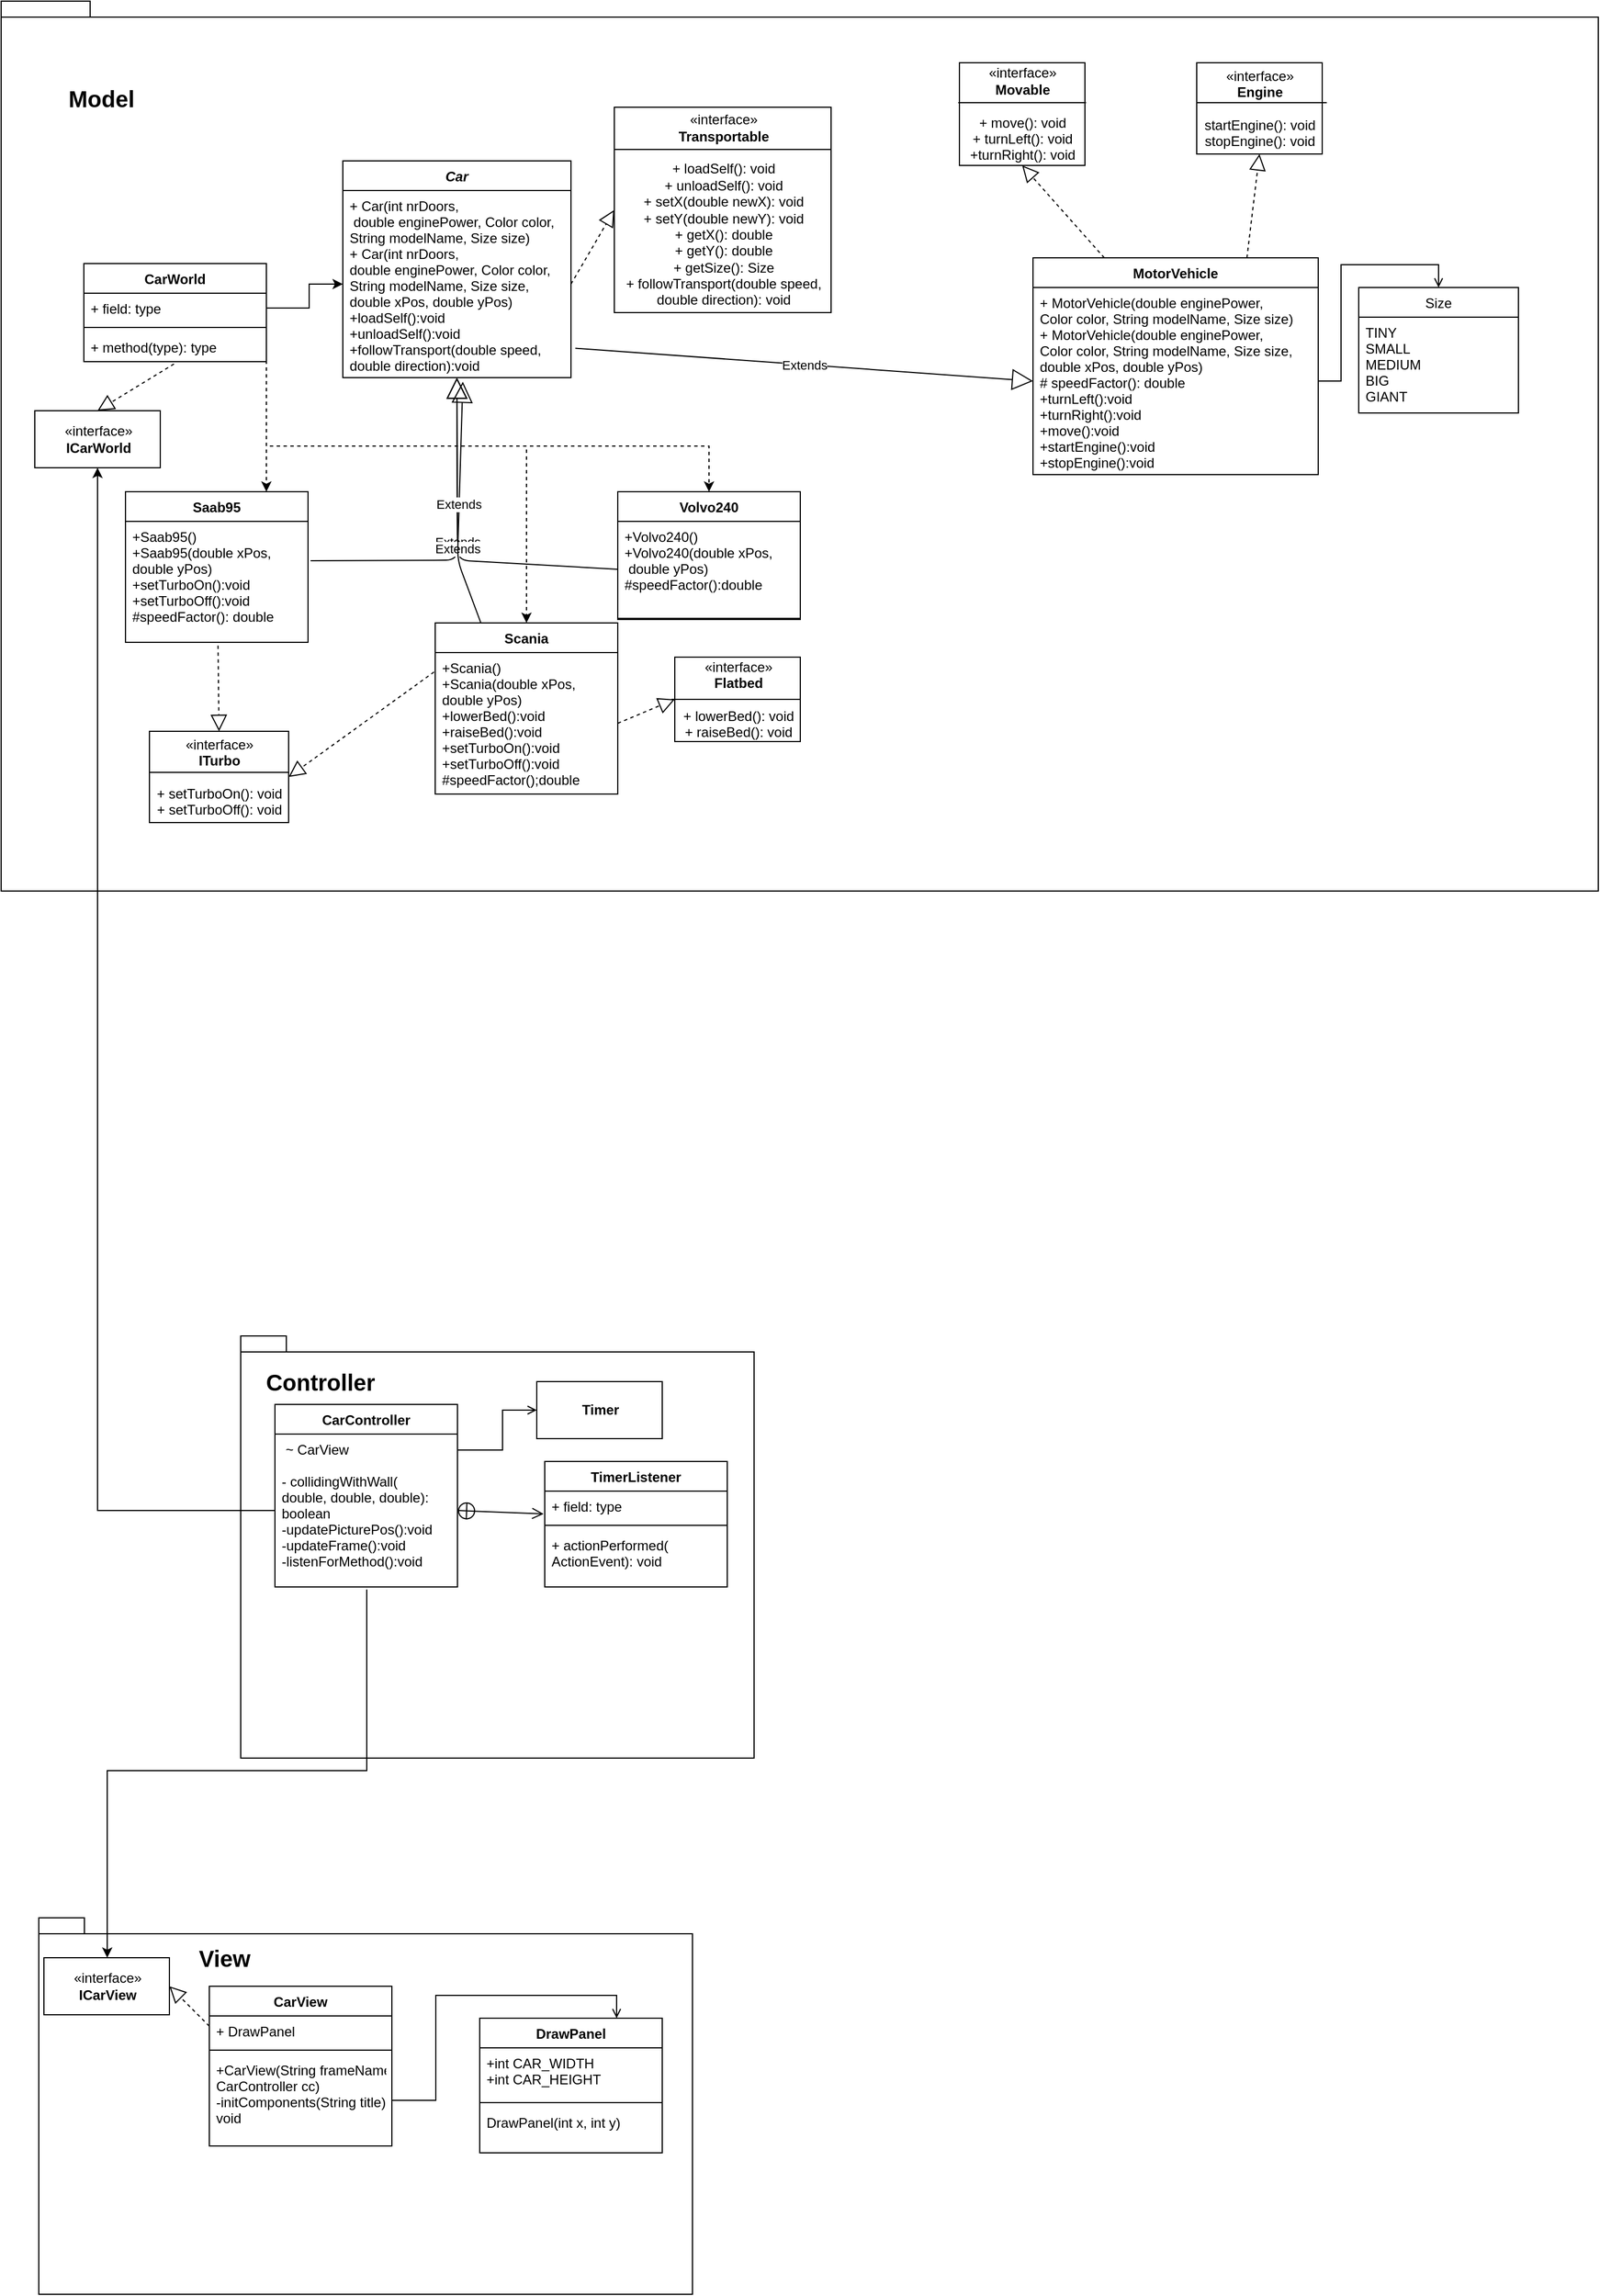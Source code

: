 <mxfile version="12.3.6" type="github" pages="1">
  <diagram name="Page-1" id="b5b7bab2-c9e2-2cf4-8b2a-24fd1a2a6d21">
    <mxGraphModel dx="1483" dy="1998" grid="1" gridSize="10" guides="1" tooltips="1" connect="1" arrows="1" fold="1" page="1" pageScale="1" pageWidth="827" pageHeight="1169" background="#ffffff" math="0" shadow="0">
      <root>
        <mxCell id="0"/>
        <mxCell id="1" parent="0"/>
        <mxCell id="0avZA_CFxRZf8qwIsZVG-3" value="" style="shape=folder;fontStyle=1;spacingTop=10;tabWidth=40;tabHeight=14;tabPosition=left;html=1;" vertex="1" parent="1">
          <mxGeometry x="40" y="-1130" width="1400" height="780" as="geometry"/>
        </mxCell>
        <mxCell id="50sDM0IluNqHPnj_dnaF-17" value="" style="shape=folder;fontStyle=1;spacingTop=10;tabWidth=40;tabHeight=14;tabPosition=left;html=1;" parent="1" vertex="1">
          <mxGeometry x="250" y="40" width="450" height="370" as="geometry"/>
        </mxCell>
        <mxCell id="50sDM0IluNqHPnj_dnaF-10" value="" style="shape=folder;fontStyle=1;spacingTop=10;tabWidth=40;tabHeight=14;tabPosition=left;html=1;" parent="1" vertex="1">
          <mxGeometry x="73" y="550" width="573" height="330" as="geometry"/>
        </mxCell>
        <mxCell id="A2BCTbo7lUN5HEoxAGUj-3" value="Car" style="swimlane;fontStyle=3;childLayout=stackLayout;horizontal=1;startSize=26;fillColor=none;horizontalStack=0;resizeParent=1;resizeParentMax=0;resizeLast=0;collapsible=1;marginBottom=0;" parent="1" vertex="1">
          <mxGeometry x="339.5" y="-990" width="200" height="190" as="geometry">
            <mxRectangle x="334" y="-875" width="50" height="26" as="alternateBounds"/>
          </mxGeometry>
        </mxCell>
        <mxCell id="A2BCTbo7lUN5HEoxAGUj-4" value="+ Car(int nrDoors,&#xa; double enginePower, Color color, &#xa;String modelName, Size size)&#xa;+ Car(int nrDoors, &#xa;double enginePower, Color color, &#xa;String modelName, Size size,&#xa;double xPos, double yPos)&#xa;+loadSelf():void&#xa;+unloadSelf():void&#xa;+followTransport(double speed,&#xa;double direction):void " style="text;strokeColor=none;fillColor=none;align=left;verticalAlign=top;spacingLeft=4;spacingRight=4;overflow=hidden;rotatable=0;points=[[0,0.5],[1,0.5]];portConstraint=eastwest;" parent="A2BCTbo7lUN5HEoxAGUj-3" vertex="1">
          <mxGeometry y="26" width="200" height="164" as="geometry"/>
        </mxCell>
        <mxCell id="A2BCTbo7lUN5HEoxAGUj-7" value="«interface»&lt;br&gt;&lt;b&gt;Transportable&lt;/b&gt;&lt;br&gt;&lt;br&gt;+ loadSelf(): void&lt;br&gt;+ unloadSelf(): void&lt;br&gt;+ setX(double newX): void&lt;br&gt;+ setY(double newY): void&lt;br&gt;+ getX(): double&lt;br&gt;+ getY(): double&lt;br&gt;+ getSize(): Size&lt;br&gt;+ followTransport(double speed,&lt;br&gt;double direction): void" style="html=1;" parent="1" vertex="1">
          <mxGeometry x="577.5" y="-1037" width="190" height="180" as="geometry"/>
        </mxCell>
        <mxCell id="A2BCTbo7lUN5HEoxAGUj-8" value="«interface»&lt;br&gt;&lt;b&gt;ITurbo&lt;/b&gt;&lt;br&gt;&lt;br&gt;+ setTurboOn(): void&lt;br&gt;+ setTurboOff(): void" style="html=1;" parent="1" vertex="1">
          <mxGeometry x="170" y="-490" width="122" height="80" as="geometry"/>
        </mxCell>
        <mxCell id="A2BCTbo7lUN5HEoxAGUj-9" value="«interface»&lt;br&gt;&lt;b&gt;Flatbed&lt;/b&gt;&lt;br&gt;&lt;br&gt;+ lowerBed(): void&lt;br&gt;+ raiseBed(): void" style="html=1;" parent="1" vertex="1">
          <mxGeometry x="630.5" y="-555" width="110" height="74" as="geometry"/>
        </mxCell>
        <mxCell id="A2BCTbo7lUN5HEoxAGUj-10" value="«interface»&lt;br&gt;&lt;b&gt;Engine&lt;/b&gt;&lt;br&gt;&lt;br&gt;startEngine(): void&lt;br&gt;stopEngine(): void" style="html=1;" parent="1" vertex="1">
          <mxGeometry x="1088" y="-1076" width="110" height="80" as="geometry"/>
        </mxCell>
        <mxCell id="A2BCTbo7lUN5HEoxAGUj-11" value="«interface»&lt;br&gt;&lt;b&gt;Movable&lt;/b&gt;&lt;br&gt;&lt;br&gt;+ move(): void&lt;br&gt;+ turnLeft(): void&lt;br&gt;+turnRight(): void" style="html=1;labelPosition=center;verticalLabelPosition=middle;align=center;verticalAlign=middle;" parent="1" vertex="1">
          <mxGeometry x="880" y="-1076" width="110" height="90" as="geometry"/>
        </mxCell>
        <mxCell id="A2BCTbo7lUN5HEoxAGUj-12" value="" style="endArrow=block;dashed=1;endFill=0;endSize=12;html=1;exitX=1;exitY=0.5;exitDx=0;exitDy=0;entryX=0;entryY=0.5;entryDx=0;entryDy=0;" parent="1" source="A2BCTbo7lUN5HEoxAGUj-4" target="A2BCTbo7lUN5HEoxAGUj-7" edge="1">
          <mxGeometry width="160" relative="1" as="geometry">
            <mxPoint x="292.5" y="-915" as="sourcePoint"/>
            <mxPoint x="380" y="-920" as="targetPoint"/>
          </mxGeometry>
        </mxCell>
        <mxCell id="A2BCTbo7lUN5HEoxAGUj-13" value="MotorVehicle" style="swimlane;fontStyle=1;align=center;verticalAlign=top;childLayout=stackLayout;horizontal=1;startSize=26;horizontalStack=0;resizeParent=1;resizeParentMax=0;resizeLast=0;collapsible=1;marginBottom=0;" parent="1" vertex="1">
          <mxGeometry x="944.5" y="-905" width="250" height="190" as="geometry"/>
        </mxCell>
        <mxCell id="A2BCTbo7lUN5HEoxAGUj-16" value="+ MotorVehicle(double enginePower,&#xa;Color color, String modelName, Size size)&#xa;+ MotorVehicle(double enginePower,&#xa;Color color, String modelName, Size size,&#xa;double xPos, double yPos)&#xa;# speedFactor(): double&#xa;+turnLeft():void&#xa;+turnRight():void&#xa;+move():void&#xa;+startEngine():void&#xa;+stopEngine():void" style="text;strokeColor=none;fillColor=none;align=left;verticalAlign=top;spacingLeft=4;spacingRight=4;overflow=hidden;rotatable=0;points=[[0,0.5],[1,0.5]];portConstraint=eastwest;" parent="A2BCTbo7lUN5HEoxAGUj-13" vertex="1">
          <mxGeometry y="26" width="250" height="164" as="geometry"/>
        </mxCell>
        <mxCell id="A2BCTbo7lUN5HEoxAGUj-18" value="Extends" style="endArrow=block;endSize=16;endFill=0;html=1;exitX=1.019;exitY=0.843;exitDx=0;exitDy=0;exitPerimeter=0;entryX=0;entryY=0.5;entryDx=0;entryDy=0;" parent="1" source="A2BCTbo7lUN5HEoxAGUj-4" target="A2BCTbo7lUN5HEoxAGUj-16" edge="1">
          <mxGeometry width="160" relative="1" as="geometry">
            <mxPoint x="472.5" y="-810" as="sourcePoint"/>
            <mxPoint x="452.5" y="-665" as="targetPoint"/>
          </mxGeometry>
        </mxCell>
        <mxCell id="A2BCTbo7lUN5HEoxAGUj-19" value="Saab95" style="swimlane;fontStyle=1;align=center;verticalAlign=top;childLayout=stackLayout;horizontal=1;startSize=26;horizontalStack=0;resizeParent=1;resizeParentMax=0;resizeLast=0;collapsible=1;marginBottom=0;" parent="1" vertex="1">
          <mxGeometry x="149" y="-700" width="160" height="132" as="geometry"/>
        </mxCell>
        <mxCell id="A2BCTbo7lUN5HEoxAGUj-22" value="+Saab95()&#xa;+Saab95(double xPos, &#xa;double yPos)&#xa;+setTurboOn():void&#xa;+setTurboOff():void&#xa;#speedFactor(): double" style="text;strokeColor=none;fillColor=none;align=left;verticalAlign=top;spacingLeft=4;spacingRight=4;overflow=hidden;rotatable=0;points=[[0,0.5],[1,0.5]];portConstraint=eastwest;" parent="A2BCTbo7lUN5HEoxAGUj-19" vertex="1">
          <mxGeometry y="26" width="160" height="106" as="geometry"/>
        </mxCell>
        <mxCell id="A2BCTbo7lUN5HEoxAGUj-23" value="" style="endArrow=block;dashed=1;endFill=0;endSize=12;html=1;exitX=0.25;exitY=0;exitDx=0;exitDy=0;entryX=0.5;entryY=1;entryDx=0;entryDy=0;" parent="1" source="A2BCTbo7lUN5HEoxAGUj-13" target="A2BCTbo7lUN5HEoxAGUj-11" edge="1">
          <mxGeometry width="160" relative="1" as="geometry">
            <mxPoint x="132.5" y="-655" as="sourcePoint"/>
            <mxPoint x="292.5" y="-655" as="targetPoint"/>
          </mxGeometry>
        </mxCell>
        <mxCell id="A2BCTbo7lUN5HEoxAGUj-24" value="Extends" style="endArrow=block;endSize=16;endFill=0;html=1;exitX=1.014;exitY=0.326;exitDx=0;exitDy=0;entryX=0.5;entryY=1;entryDx=0;entryDy=0;exitPerimeter=0;" parent="1" source="A2BCTbo7lUN5HEoxAGUj-22" target="A2BCTbo7lUN5HEoxAGUj-3" edge="1">
          <mxGeometry width="160" relative="1" as="geometry">
            <mxPoint x="308.5" y="-661" as="sourcePoint"/>
            <mxPoint x="402" y="-730" as="targetPoint"/>
            <Array as="points">
              <mxPoint x="440" y="-640"/>
            </Array>
          </mxGeometry>
        </mxCell>
        <mxCell id="A2BCTbo7lUN5HEoxAGUj-27" value="Volvo240" style="swimlane;fontStyle=1;align=center;verticalAlign=top;childLayout=stackLayout;horizontal=1;startSize=26;horizontalStack=0;resizeParent=1;resizeParentMax=0;resizeLast=0;collapsible=1;marginBottom=0;" parent="1" vertex="1">
          <mxGeometry x="580.5" y="-700" width="160" height="112" as="geometry">
            <mxRectangle x="607.5" y="-726" width="80" height="26" as="alternateBounds"/>
          </mxGeometry>
        </mxCell>
        <mxCell id="A2BCTbo7lUN5HEoxAGUj-28" value="+Volvo240()&#xa;+Volvo240(double xPos,&#xa; double yPos)&#xa;#speedFactor():double" style="text;strokeColor=none;fillColor=none;align=left;verticalAlign=top;spacingLeft=4;spacingRight=4;overflow=hidden;rotatable=0;points=[[0,0.5],[1,0.5]];portConstraint=eastwest;" parent="A2BCTbo7lUN5HEoxAGUj-27" vertex="1">
          <mxGeometry y="26" width="160" height="84" as="geometry"/>
        </mxCell>
        <mxCell id="A2BCTbo7lUN5HEoxAGUj-29" value="" style="line;strokeWidth=1;fillColor=none;align=left;verticalAlign=middle;spacingTop=-1;spacingLeft=3;spacingRight=3;rotatable=0;labelPosition=right;points=[];portConstraint=eastwest;" parent="A2BCTbo7lUN5HEoxAGUj-27" vertex="1">
          <mxGeometry y="110" width="160" height="2" as="geometry"/>
        </mxCell>
        <mxCell id="A2BCTbo7lUN5HEoxAGUj-31" value="Scania" style="swimlane;fontStyle=1;align=center;verticalAlign=top;childLayout=stackLayout;horizontal=1;startSize=26;horizontalStack=0;resizeParent=1;resizeParentMax=0;resizeLast=0;collapsible=1;marginBottom=0;" parent="1" vertex="1">
          <mxGeometry x="420.5" y="-585" width="160" height="150" as="geometry"/>
        </mxCell>
        <mxCell id="A2BCTbo7lUN5HEoxAGUj-32" value="+Scania()&#xa;+Scania(double xPos, &#xa;double yPos)&#xa;+lowerBed():void&#xa;+raiseBed():void&#xa;+setTurboOn():void&#xa;+setTurboOff():void&#xa;#speedFactor();double" style="text;strokeColor=none;fillColor=none;align=left;verticalAlign=top;spacingLeft=4;spacingRight=4;overflow=hidden;rotatable=0;points=[[0,0.5],[1,0.5]];portConstraint=eastwest;" parent="A2BCTbo7lUN5HEoxAGUj-31" vertex="1">
          <mxGeometry y="26" width="160" height="124" as="geometry"/>
        </mxCell>
        <mxCell id="A2BCTbo7lUN5HEoxAGUj-37" value="Extends" style="endArrow=block;endSize=16;endFill=0;html=1;exitX=0;exitY=0.5;exitDx=0;exitDy=0;entryX=0.5;entryY=1;entryDx=0;entryDy=0;" parent="1" source="A2BCTbo7lUN5HEoxAGUj-28" target="A2BCTbo7lUN5HEoxAGUj-3" edge="1">
          <mxGeometry width="160" relative="1" as="geometry">
            <mxPoint x="132.5" y="-655" as="sourcePoint"/>
            <mxPoint x="540" y="-670" as="targetPoint"/>
            <Array as="points">
              <mxPoint x="440" y="-640"/>
            </Array>
          </mxGeometry>
        </mxCell>
        <mxCell id="A2BCTbo7lUN5HEoxAGUj-38" value="Extends" style="endArrow=block;endSize=16;endFill=0;html=1;exitX=0.25;exitY=0;exitDx=0;exitDy=0;entryX=0.526;entryY=1.022;entryDx=0;entryDy=0;entryPerimeter=0;" parent="1" source="A2BCTbo7lUN5HEoxAGUj-31" target="A2BCTbo7lUN5HEoxAGUj-4" edge="1">
          <mxGeometry width="160" relative="1" as="geometry">
            <mxPoint x="105.5" y="-475" as="sourcePoint"/>
            <mxPoint x="404" y="-730" as="targetPoint"/>
            <Array as="points">
              <mxPoint x="440" y="-640"/>
            </Array>
          </mxGeometry>
        </mxCell>
        <mxCell id="A2BCTbo7lUN5HEoxAGUj-39" value="" style="endArrow=block;dashed=1;endFill=0;endSize=12;html=1;exitX=0.507;exitY=1.027;exitDx=0;exitDy=0;entryX=0.5;entryY=0;entryDx=0;entryDy=0;exitPerimeter=0;" parent="1" source="A2BCTbo7lUN5HEoxAGUj-22" target="A2BCTbo7lUN5HEoxAGUj-8" edge="1">
          <mxGeometry width="160" relative="1" as="geometry">
            <mxPoint x="105.5" y="-475" as="sourcePoint"/>
            <mxPoint x="265.5" y="-475" as="targetPoint"/>
          </mxGeometry>
        </mxCell>
        <mxCell id="A2BCTbo7lUN5HEoxAGUj-40" value="" style="endArrow=block;dashed=1;endFill=0;endSize=12;html=1;entryX=1;entryY=0.5;entryDx=0;entryDy=0;" parent="1" target="A2BCTbo7lUN5HEoxAGUj-8" edge="1">
          <mxGeometry width="160" relative="1" as="geometry">
            <mxPoint x="419.5" y="-542" as="sourcePoint"/>
            <mxPoint x="420.5" y="-546" as="targetPoint"/>
          </mxGeometry>
        </mxCell>
        <mxCell id="A2BCTbo7lUN5HEoxAGUj-41" value="" style="endArrow=block;dashed=1;endFill=0;endSize=12;html=1;exitX=1;exitY=0.5;exitDx=0;exitDy=0;entryX=0;entryY=0.5;entryDx=0;entryDy=0;" parent="1" source="A2BCTbo7lUN5HEoxAGUj-32" target="A2BCTbo7lUN5HEoxAGUj-9" edge="1">
          <mxGeometry width="160" relative="1" as="geometry">
            <mxPoint x="190.5" y="-444" as="sourcePoint"/>
            <mxPoint x="660.5" y="-484" as="targetPoint"/>
          </mxGeometry>
        </mxCell>
        <mxCell id="A2BCTbo7lUN5HEoxAGUj-48" value="Size" style="swimlane;fontStyle=0;childLayout=stackLayout;horizontal=1;startSize=26;fillColor=none;horizontalStack=0;resizeParent=1;resizeParentMax=0;resizeLast=0;collapsible=1;marginBottom=0;" parent="1" vertex="1">
          <mxGeometry x="1230" y="-879" width="140" height="110" as="geometry"/>
        </mxCell>
        <mxCell id="A2BCTbo7lUN5HEoxAGUj-49" value="TINY&#xa;SMALL&#xa;MEDIUM&#xa;BIG&#xa;GIANT" style="text;strokeColor=none;fillColor=none;align=left;verticalAlign=top;spacingLeft=4;spacingRight=4;overflow=hidden;rotatable=0;points=[[0,0.5],[1,0.5]];portConstraint=eastwest;" parent="A2BCTbo7lUN5HEoxAGUj-48" vertex="1">
          <mxGeometry y="26" width="140" height="84" as="geometry"/>
        </mxCell>
        <mxCell id="A2BCTbo7lUN5HEoxAGUj-53" style="edgeStyle=orthogonalEdgeStyle;rounded=0;orthogonalLoop=1;jettySize=auto;html=1;entryX=0.5;entryY=0;entryDx=0;entryDy=0;endArrow=open;endFill=0;exitX=1;exitY=0.5;exitDx=0;exitDy=0;" parent="1" source="A2BCTbo7lUN5HEoxAGUj-16" target="A2BCTbo7lUN5HEoxAGUj-48" edge="1">
          <mxGeometry relative="1" as="geometry">
            <mxPoint x="1200" y="-867" as="sourcePoint"/>
          </mxGeometry>
        </mxCell>
        <mxCell id="A2BCTbo7lUN5HEoxAGUj-54" value="&lt;b&gt;Timer&lt;/b&gt;" style="html=1;" parent="1" vertex="1">
          <mxGeometry x="509.5" y="80" width="110" height="50" as="geometry"/>
        </mxCell>
        <mxCell id="A2BCTbo7lUN5HEoxAGUj-55" value="CarView" style="swimlane;fontStyle=1;align=center;verticalAlign=top;childLayout=stackLayout;horizontal=1;startSize=26;horizontalStack=0;resizeParent=1;resizeParentMax=0;resizeLast=0;collapsible=1;marginBottom=0;" parent="1" vertex="1">
          <mxGeometry x="222.5" y="610" width="160" height="140" as="geometry"/>
        </mxCell>
        <mxCell id="A2BCTbo7lUN5HEoxAGUj-56" value="+ DrawPanel" style="text;strokeColor=none;fillColor=none;align=left;verticalAlign=top;spacingLeft=4;spacingRight=4;overflow=hidden;rotatable=0;points=[[0,0.5],[1,0.5]];portConstraint=eastwest;" parent="A2BCTbo7lUN5HEoxAGUj-55" vertex="1">
          <mxGeometry y="26" width="160" height="26" as="geometry"/>
        </mxCell>
        <mxCell id="A2BCTbo7lUN5HEoxAGUj-57" value="" style="line;strokeWidth=1;fillColor=none;align=left;verticalAlign=middle;spacingTop=-1;spacingLeft=3;spacingRight=3;rotatable=0;labelPosition=right;points=[];portConstraint=eastwest;" parent="A2BCTbo7lUN5HEoxAGUj-55" vertex="1">
          <mxGeometry y="52" width="160" height="8" as="geometry"/>
        </mxCell>
        <mxCell id="A2BCTbo7lUN5HEoxAGUj-58" value="+CarView(String frameName,&#xa;CarController cc)&#xa;-initComponents(String title):&#xa;void" style="text;strokeColor=none;fillColor=none;align=left;verticalAlign=top;spacingLeft=4;spacingRight=4;overflow=hidden;rotatable=0;points=[[0,0.5],[1,0.5]];portConstraint=eastwest;" parent="A2BCTbo7lUN5HEoxAGUj-55" vertex="1">
          <mxGeometry y="60" width="160" height="80" as="geometry"/>
        </mxCell>
        <mxCell id="A2BCTbo7lUN5HEoxAGUj-59" value="CarController" style="swimlane;fontStyle=1;align=center;verticalAlign=top;childLayout=stackLayout;horizontal=1;startSize=26;horizontalStack=0;resizeParent=1;resizeParentMax=0;resizeLast=0;collapsible=1;marginBottom=0;" parent="1" vertex="1">
          <mxGeometry x="280" y="100" width="160" height="160" as="geometry">
            <mxRectangle x="30" y="404" width="110" height="26" as="alternateBounds"/>
          </mxGeometry>
        </mxCell>
        <mxCell id="A2BCTbo7lUN5HEoxAGUj-62" value=" ~ CarView&#xa;&#xa;- collidingWithWall(&#xa;double, double, double): &#xa;boolean&#xa;-updatePicturePos():void&#xa;-updateFrame():void&#xa;-listenForMethod():void" style="text;strokeColor=none;fillColor=none;align=left;verticalAlign=top;spacingLeft=4;spacingRight=4;overflow=hidden;rotatable=0;points=[[0,0.5],[1,0.5]];portConstraint=eastwest;" parent="A2BCTbo7lUN5HEoxAGUj-59" vertex="1">
          <mxGeometry y="26" width="160" height="134" as="geometry"/>
        </mxCell>
        <mxCell id="A2BCTbo7lUN5HEoxAGUj-65" style="edgeStyle=orthogonalEdgeStyle;rounded=0;orthogonalLoop=1;jettySize=auto;html=1;endArrow=open;endFill=0;" parent="1" edge="1">
          <mxGeometry relative="1" as="geometry">
            <mxPoint x="439.5" y="140" as="sourcePoint"/>
            <mxPoint x="509.5" y="105" as="targetPoint"/>
            <Array as="points">
              <mxPoint x="479.5" y="140"/>
              <mxPoint x="479.5" y="105"/>
            </Array>
          </mxGeometry>
        </mxCell>
        <mxCell id="A2BCTbo7lUN5HEoxAGUj-75" value="DrawPanel" style="swimlane;fontStyle=1;align=center;verticalAlign=top;childLayout=stackLayout;horizontal=1;startSize=26;horizontalStack=0;resizeParent=1;resizeParentMax=0;resizeLast=0;collapsible=1;marginBottom=0;" parent="1" vertex="1">
          <mxGeometry x="459.5" y="638" width="160" height="118" as="geometry"/>
        </mxCell>
        <mxCell id="A2BCTbo7lUN5HEoxAGUj-76" value="+int CAR_WIDTH&#xa;+int CAR_HEIGHT" style="text;strokeColor=none;fillColor=none;align=left;verticalAlign=top;spacingLeft=4;spacingRight=4;overflow=hidden;rotatable=0;points=[[0,0.5],[1,0.5]];portConstraint=eastwest;" parent="A2BCTbo7lUN5HEoxAGUj-75" vertex="1">
          <mxGeometry y="26" width="160" height="44" as="geometry"/>
        </mxCell>
        <mxCell id="A2BCTbo7lUN5HEoxAGUj-77" value="" style="line;strokeWidth=1;fillColor=none;align=left;verticalAlign=middle;spacingTop=-1;spacingLeft=3;spacingRight=3;rotatable=0;labelPosition=right;points=[];portConstraint=eastwest;" parent="A2BCTbo7lUN5HEoxAGUj-75" vertex="1">
          <mxGeometry y="70" width="160" height="8" as="geometry"/>
        </mxCell>
        <mxCell id="A2BCTbo7lUN5HEoxAGUj-78" value="DrawPanel(int x, int y)&#xa;" style="text;strokeColor=none;fillColor=none;align=left;verticalAlign=top;spacingLeft=4;spacingRight=4;overflow=hidden;rotatable=0;points=[[0,0.5],[1,0.5]];portConstraint=eastwest;" parent="A2BCTbo7lUN5HEoxAGUj-75" vertex="1">
          <mxGeometry y="78" width="160" height="40" as="geometry"/>
        </mxCell>
        <mxCell id="A2BCTbo7lUN5HEoxAGUj-79" style="edgeStyle=orthogonalEdgeStyle;rounded=0;orthogonalLoop=1;jettySize=auto;html=1;exitX=1;exitY=0.5;exitDx=0;exitDy=0;entryX=0.75;entryY=0;entryDx=0;entryDy=0;endArrow=open;endFill=0;" parent="1" source="A2BCTbo7lUN5HEoxAGUj-58" target="A2BCTbo7lUN5HEoxAGUj-75" edge="1">
          <mxGeometry relative="1" as="geometry"/>
        </mxCell>
        <mxCell id="50sDM0IluNqHPnj_dnaF-2" value="TimerListener" style="swimlane;fontStyle=1;align=center;verticalAlign=top;childLayout=stackLayout;horizontal=1;startSize=26;horizontalStack=0;resizeParent=1;resizeParentMax=0;resizeLast=0;collapsible=1;marginBottom=0;" parent="1" vertex="1">
          <mxGeometry x="516.5" y="150" width="160" height="110" as="geometry"/>
        </mxCell>
        <mxCell id="50sDM0IluNqHPnj_dnaF-3" value="+ field: type" style="text;strokeColor=none;fillColor=none;align=left;verticalAlign=top;spacingLeft=4;spacingRight=4;overflow=hidden;rotatable=0;points=[[0,0.5],[1,0.5]];portConstraint=eastwest;" parent="50sDM0IluNqHPnj_dnaF-2" vertex="1">
          <mxGeometry y="26" width="160" height="26" as="geometry"/>
        </mxCell>
        <mxCell id="50sDM0IluNqHPnj_dnaF-4" value="" style="line;strokeWidth=1;fillColor=none;align=left;verticalAlign=middle;spacingTop=-1;spacingLeft=3;spacingRight=3;rotatable=0;labelPosition=right;points=[];portConstraint=eastwest;" parent="50sDM0IluNqHPnj_dnaF-2" vertex="1">
          <mxGeometry y="52" width="160" height="8" as="geometry"/>
        </mxCell>
        <mxCell id="50sDM0IluNqHPnj_dnaF-5" value="+ actionPerformed(&#xa;ActionEvent): void " style="text;strokeColor=none;fillColor=none;align=left;verticalAlign=top;spacingLeft=4;spacingRight=4;overflow=hidden;rotatable=0;points=[[0,0.5],[1,0.5]];portConstraint=eastwest;" parent="50sDM0IluNqHPnj_dnaF-2" vertex="1">
          <mxGeometry y="60" width="160" height="50" as="geometry"/>
        </mxCell>
        <mxCell id="50sDM0IluNqHPnj_dnaF-12" value="«interface»&lt;br&gt;&lt;b&gt;ICarView&lt;/b&gt;" style="html=1;" parent="1" vertex="1">
          <mxGeometry x="77.5" y="585" width="110" height="50" as="geometry"/>
        </mxCell>
        <mxCell id="50sDM0IluNqHPnj_dnaF-14" style="edgeStyle=orthogonalEdgeStyle;rounded=0;orthogonalLoop=1;jettySize=auto;html=1;exitX=0.503;exitY=1.017;exitDx=0;exitDy=0;exitPerimeter=0;" parent="1" source="A2BCTbo7lUN5HEoxAGUj-62" target="50sDM0IluNqHPnj_dnaF-12" edge="1">
          <mxGeometry relative="1" as="geometry">
            <mxPoint x="580" y="298" as="sourcePoint"/>
            <Array as="points">
              <mxPoint x="360" y="421"/>
              <mxPoint x="133" y="421"/>
            </Array>
          </mxGeometry>
        </mxCell>
        <mxCell id="50sDM0IluNqHPnj_dnaF-18" value="" style="endArrow=open;startArrow=circlePlus;endFill=0;startFill=0;endSize=8;html=1;exitX=1;exitY=0.5;exitDx=0;exitDy=0;entryX=-0.006;entryY=0.769;entryDx=0;entryDy=0;entryPerimeter=0;" parent="1" source="A2BCTbo7lUN5HEoxAGUj-62" target="50sDM0IluNqHPnj_dnaF-3" edge="1">
          <mxGeometry width="160" relative="1" as="geometry">
            <mxPoint x="-240.5" y="590" as="sourcePoint"/>
            <mxPoint x="-80.5" y="590" as="targetPoint"/>
          </mxGeometry>
        </mxCell>
        <mxCell id="50sDM0IluNqHPnj_dnaF-19" value="CarWorld&#xa;" style="swimlane;fontStyle=1;align=center;verticalAlign=top;childLayout=stackLayout;horizontal=1;startSize=26;horizontalStack=0;resizeParent=1;resizeParentMax=0;resizeLast=0;collapsible=1;marginBottom=0;" parent="1" vertex="1">
          <mxGeometry x="112.5" y="-900" width="160" height="86" as="geometry">
            <mxRectangle x="110" y="170" width="90" height="26" as="alternateBounds"/>
          </mxGeometry>
        </mxCell>
        <mxCell id="50sDM0IluNqHPnj_dnaF-20" value="+ field: type" style="text;strokeColor=none;fillColor=none;align=left;verticalAlign=top;spacingLeft=4;spacingRight=4;overflow=hidden;rotatable=0;points=[[0,0.5],[1,0.5]];portConstraint=eastwest;" parent="50sDM0IluNqHPnj_dnaF-19" vertex="1">
          <mxGeometry y="26" width="160" height="26" as="geometry"/>
        </mxCell>
        <mxCell id="50sDM0IluNqHPnj_dnaF-21" value="" style="line;strokeWidth=1;fillColor=none;align=left;verticalAlign=middle;spacingTop=-1;spacingLeft=3;spacingRight=3;rotatable=0;labelPosition=right;points=[];portConstraint=eastwest;" parent="50sDM0IluNqHPnj_dnaF-19" vertex="1">
          <mxGeometry y="52" width="160" height="8" as="geometry"/>
        </mxCell>
        <mxCell id="50sDM0IluNqHPnj_dnaF-22" value="+ method(type): type" style="text;strokeColor=none;fillColor=none;align=left;verticalAlign=top;spacingLeft=4;spacingRight=4;overflow=hidden;rotatable=0;points=[[0,0.5],[1,0.5]];portConstraint=eastwest;" parent="50sDM0IluNqHPnj_dnaF-19" vertex="1">
          <mxGeometry y="60" width="160" height="26" as="geometry"/>
        </mxCell>
        <mxCell id="50sDM0IluNqHPnj_dnaF-23" value="«interface»&lt;br&gt;&lt;b&gt;ICarWorld&lt;/b&gt;" style="html=1;" parent="1" vertex="1">
          <mxGeometry x="69.5" y="-771" width="110" height="50" as="geometry"/>
        </mxCell>
        <mxCell id="50sDM0IluNqHPnj_dnaF-24" value="" style="endArrow=block;dashed=1;endFill=0;endSize=12;html=1;exitX=0.494;exitY=1.077;exitDx=0;exitDy=0;entryX=0.5;entryY=0;entryDx=0;entryDy=0;exitPerimeter=0;" parent="1" source="50sDM0IluNqHPnj_dnaF-22" target="50sDM0IluNqHPnj_dnaF-23" edge="1">
          <mxGeometry width="160" relative="1" as="geometry">
            <mxPoint x="-27.5" y="-886" as="sourcePoint"/>
            <mxPoint x="82.5" y="-316" as="targetPoint"/>
          </mxGeometry>
        </mxCell>
        <mxCell id="50sDM0IluNqHPnj_dnaF-25" style="edgeStyle=orthogonalEdgeStyle;rounded=0;orthogonalLoop=1;jettySize=auto;html=1;exitX=0;exitY=0.5;exitDx=0;exitDy=0;entryX=0.5;entryY=1;entryDx=0;entryDy=0;" parent="1" source="A2BCTbo7lUN5HEoxAGUj-62" target="50sDM0IluNqHPnj_dnaF-23" edge="1">
          <mxGeometry relative="1" as="geometry"/>
        </mxCell>
        <mxCell id="50sDM0IluNqHPnj_dnaF-26" style="edgeStyle=orthogonalEdgeStyle;rounded=0;orthogonalLoop=1;jettySize=auto;html=1;exitX=1;exitY=0.5;exitDx=0;exitDy=0;entryX=0;entryY=0.5;entryDx=0;entryDy=0;" parent="1" source="50sDM0IluNqHPnj_dnaF-20" target="A2BCTbo7lUN5HEoxAGUj-4" edge="1">
          <mxGeometry relative="1" as="geometry">
            <mxPoint x="331.941" y="-809.824" as="targetPoint"/>
            <Array as="points">
              <mxPoint x="310" y="-861"/>
              <mxPoint x="310" y="-882"/>
            </Array>
          </mxGeometry>
        </mxCell>
        <mxCell id="50sDM0IluNqHPnj_dnaF-27" style="edgeStyle=orthogonalEdgeStyle;rounded=0;orthogonalLoop=1;jettySize=auto;html=1;exitX=1;exitY=0.5;exitDx=0;exitDy=0;dashed=1;" parent="1" source="50sDM0IluNqHPnj_dnaF-22" edge="1">
          <mxGeometry relative="1" as="geometry">
            <mxPoint x="272.5" y="-700" as="targetPoint"/>
            <Array as="points">
              <mxPoint x="272.5" y="-790"/>
              <mxPoint x="272.5" y="-790"/>
            </Array>
          </mxGeometry>
        </mxCell>
        <mxCell id="50sDM0IluNqHPnj_dnaF-28" style="edgeStyle=orthogonalEdgeStyle;rounded=0;orthogonalLoop=1;jettySize=auto;html=1;exitX=1;exitY=0.5;exitDx=0;exitDy=0;entryX=0.5;entryY=0;entryDx=0;entryDy=0;dashed=1;" parent="1" source="50sDM0IluNqHPnj_dnaF-22" target="A2BCTbo7lUN5HEoxAGUj-31" edge="1">
          <mxGeometry relative="1" as="geometry">
            <Array as="points">
              <mxPoint x="272.5" y="-740"/>
              <mxPoint x="500.5" y="-740"/>
            </Array>
          </mxGeometry>
        </mxCell>
        <mxCell id="50sDM0IluNqHPnj_dnaF-29" style="edgeStyle=orthogonalEdgeStyle;rounded=0;orthogonalLoop=1;jettySize=auto;html=1;exitX=1;exitY=0.5;exitDx=0;exitDy=0;dashed=1;" parent="1" source="50sDM0IluNqHPnj_dnaF-22" target="A2BCTbo7lUN5HEoxAGUj-27" edge="1">
          <mxGeometry relative="1" as="geometry">
            <Array as="points">
              <mxPoint x="272.5" y="-740"/>
            </Array>
          </mxGeometry>
        </mxCell>
        <mxCell id="6hHU0qecmCUIPTqjAova-2" value="" style="endArrow=block;dashed=1;endFill=0;endSize=12;html=1;entryX=1;entryY=0.5;entryDx=0;entryDy=0;exitX=0;exitY=0.25;exitDx=0;exitDy=0;" parent="1" source="A2BCTbo7lUN5HEoxAGUj-55" target="50sDM0IluNqHPnj_dnaF-12" edge="1">
          <mxGeometry width="160" relative="1" as="geometry">
            <mxPoint x="75.5" y="770" as="sourcePoint"/>
            <mxPoint x="235.5" y="770" as="targetPoint"/>
          </mxGeometry>
        </mxCell>
        <mxCell id="6hHU0qecmCUIPTqjAova-3" value="" style="endArrow=block;dashed=1;endFill=0;endSize=12;html=1;entryX=0.5;entryY=1;entryDx=0;entryDy=0;exitX=0.75;exitY=0;exitDx=0;exitDy=0;" parent="1" source="A2BCTbo7lUN5HEoxAGUj-13" target="A2BCTbo7lUN5HEoxAGUj-10" edge="1">
          <mxGeometry width="160" relative="1" as="geometry">
            <mxPoint x="682.5" y="-980" as="sourcePoint"/>
            <mxPoint x="842.5" y="-980" as="targetPoint"/>
          </mxGeometry>
        </mxCell>
        <mxCell id="6hHU0qecmCUIPTqjAova-4" value="Model" style="text;html=1;strokeColor=none;fillColor=none;align=center;verticalAlign=middle;whiteSpace=wrap;rounded=0;fontStyle=1;fontSize=20;" parent="1" vertex="1">
          <mxGeometry x="62.5" y="-1100" width="130" height="110" as="geometry"/>
        </mxCell>
        <mxCell id="6hHU0qecmCUIPTqjAova-5" value="Controller" style="text;html=1;strokeColor=none;fillColor=none;align=center;verticalAlign=middle;whiteSpace=wrap;rounded=0;fontSize=20;fontStyle=1" parent="1" vertex="1">
          <mxGeometry x="299.5" y="70" width="40" height="20" as="geometry"/>
        </mxCell>
        <mxCell id="6hHU0qecmCUIPTqjAova-6" value="&lt;b&gt;View&lt;/b&gt;" style="text;html=1;strokeColor=none;fillColor=none;align=center;verticalAlign=middle;whiteSpace=wrap;rounded=0;fontSize=20;" parent="1" vertex="1">
          <mxGeometry x="215.5" y="575" width="40" height="20" as="geometry"/>
        </mxCell>
        <mxCell id="6hHU0qecmCUIPTqjAova-9" value="" style="line;strokeWidth=1;fillColor=none;align=left;verticalAlign=middle;spacingTop=-1;spacingLeft=3;spacingRight=3;rotatable=0;labelPosition=right;points=[];portConstraint=eastwest;fontSize=11;" parent="1" vertex="1">
          <mxGeometry x="879" y="-1060" width="112" height="38" as="geometry"/>
        </mxCell>
        <mxCell id="6hHU0qecmCUIPTqjAova-10" value="" style="line;strokeWidth=1;fillColor=none;align=left;verticalAlign=middle;spacingTop=-1;spacingLeft=3;spacingRight=3;rotatable=0;labelPosition=right;points=[];portConstraint=eastwest;fontSize=11;" parent="1" vertex="1">
          <mxGeometry x="1088" y="-1045" width="114" height="8" as="geometry"/>
        </mxCell>
        <mxCell id="6hHU0qecmCUIPTqjAova-12" value="" style="line;strokeWidth=1;fillColor=none;align=left;verticalAlign=middle;spacingTop=-1;spacingLeft=3;spacingRight=3;rotatable=0;labelPosition=right;points=[];portConstraint=eastwest;fontSize=11;" parent="1" vertex="1">
          <mxGeometry x="577.5" y="-1004" width="190" height="8" as="geometry"/>
        </mxCell>
        <mxCell id="6hHU0qecmCUIPTqjAova-14" value="" style="line;strokeWidth=1;fillColor=none;align=left;verticalAlign=middle;spacingTop=-1;spacingLeft=3;spacingRight=3;rotatable=0;labelPosition=right;points=[];portConstraint=eastwest;fontSize=11;" parent="1" vertex="1">
          <mxGeometry x="627.5" y="-522" width="113" height="8" as="geometry"/>
        </mxCell>
        <mxCell id="6hHU0qecmCUIPTqjAova-15" value="" style="line;strokeWidth=1;fillColor=none;align=left;verticalAlign=middle;spacingTop=-1;spacingLeft=3;spacingRight=3;rotatable=0;labelPosition=right;points=[];portConstraint=eastwest;fontSize=11;" parent="1" vertex="1">
          <mxGeometry x="170" y="-458" width="122" height="8" as="geometry"/>
        </mxCell>
      </root>
    </mxGraphModel>
  </diagram>
</mxfile>
